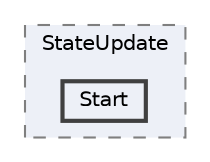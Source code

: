 digraph "101_Management_Common/Manager/ManagementStateUpdate/StateUpdate/Start"
{
 // LATEX_PDF_SIZE
  bgcolor="transparent";
  edge [fontname=Helvetica,fontsize=10,labelfontname=Helvetica,labelfontsize=10];
  node [fontname=Helvetica,fontsize=10,shape=box,height=0.2,width=0.4];
  compound=true
  subgraph clusterdir_2ea1264261e34000264bfe815671c762 {
    graph [ bgcolor="#edf0f7", pencolor="grey50", label="StateUpdate", fontname=Helvetica,fontsize=10 style="filled,dashed", URL="dir_2ea1264261e34000264bfe815671c762.html",tooltip=""]
  dir_8ef2554ebc412fa889439d9e4083448d [label="Start", fillcolor="#edf0f7", color="grey25", style="filled,bold", URL="dir_8ef2554ebc412fa889439d9e4083448d.html",tooltip=""];
  }
}
